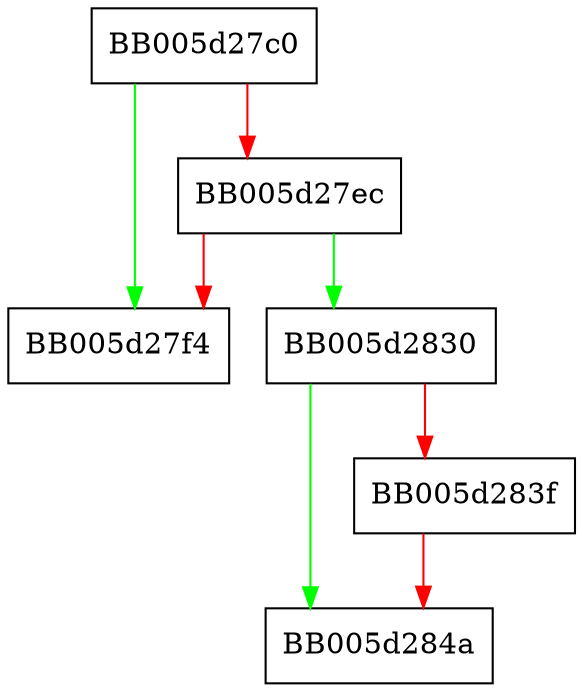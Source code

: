 digraph EVP_PKEY_set_type_by_keymgmt {
  node [shape="box"];
  graph [splines=ortho];
  BB005d27c0 -> BB005d27f4 [color="green"];
  BB005d27c0 -> BB005d27ec [color="red"];
  BB005d27ec -> BB005d2830 [color="green"];
  BB005d27ec -> BB005d27f4 [color="red"];
  BB005d2830 -> BB005d284a [color="green"];
  BB005d2830 -> BB005d283f [color="red"];
  BB005d283f -> BB005d284a [color="red"];
}